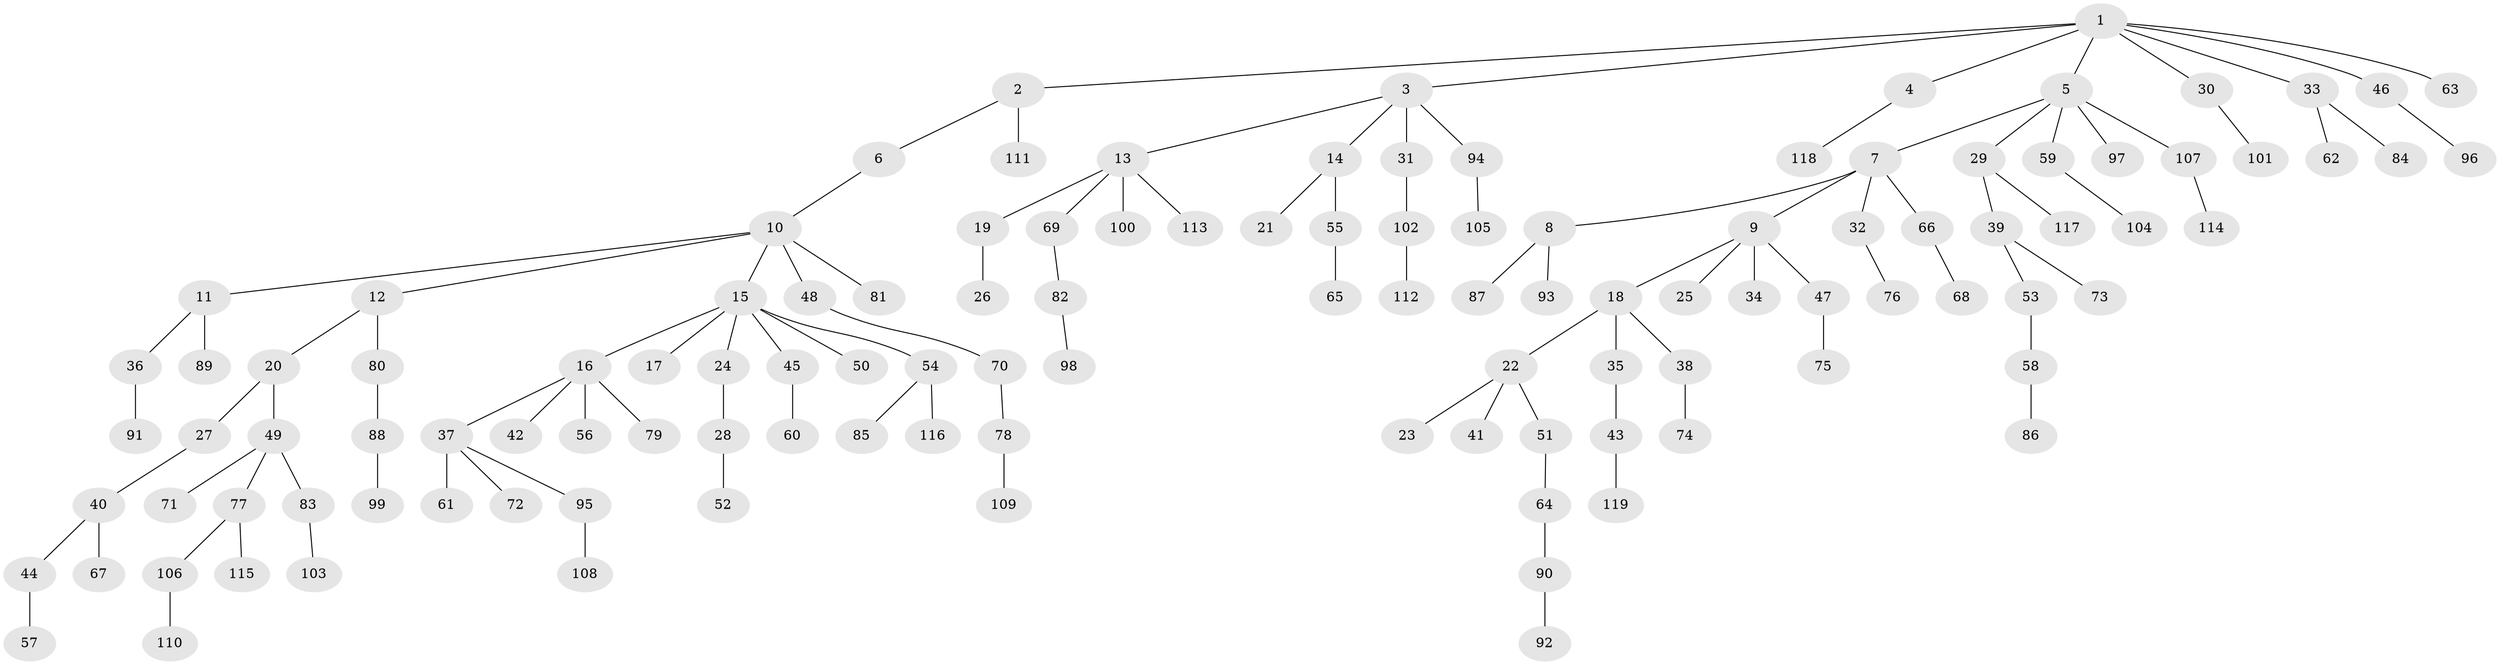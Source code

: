 // Generated by graph-tools (version 1.1) at 2025/11/02/27/25 16:11:26]
// undirected, 119 vertices, 118 edges
graph export_dot {
graph [start="1"]
  node [color=gray90,style=filled];
  1;
  2;
  3;
  4;
  5;
  6;
  7;
  8;
  9;
  10;
  11;
  12;
  13;
  14;
  15;
  16;
  17;
  18;
  19;
  20;
  21;
  22;
  23;
  24;
  25;
  26;
  27;
  28;
  29;
  30;
  31;
  32;
  33;
  34;
  35;
  36;
  37;
  38;
  39;
  40;
  41;
  42;
  43;
  44;
  45;
  46;
  47;
  48;
  49;
  50;
  51;
  52;
  53;
  54;
  55;
  56;
  57;
  58;
  59;
  60;
  61;
  62;
  63;
  64;
  65;
  66;
  67;
  68;
  69;
  70;
  71;
  72;
  73;
  74;
  75;
  76;
  77;
  78;
  79;
  80;
  81;
  82;
  83;
  84;
  85;
  86;
  87;
  88;
  89;
  90;
  91;
  92;
  93;
  94;
  95;
  96;
  97;
  98;
  99;
  100;
  101;
  102;
  103;
  104;
  105;
  106;
  107;
  108;
  109;
  110;
  111;
  112;
  113;
  114;
  115;
  116;
  117;
  118;
  119;
  1 -- 2;
  1 -- 3;
  1 -- 4;
  1 -- 5;
  1 -- 30;
  1 -- 33;
  1 -- 46;
  1 -- 63;
  2 -- 6;
  2 -- 111;
  3 -- 13;
  3 -- 14;
  3 -- 31;
  3 -- 94;
  4 -- 118;
  5 -- 7;
  5 -- 29;
  5 -- 59;
  5 -- 97;
  5 -- 107;
  6 -- 10;
  7 -- 8;
  7 -- 9;
  7 -- 32;
  7 -- 66;
  8 -- 87;
  8 -- 93;
  9 -- 18;
  9 -- 25;
  9 -- 34;
  9 -- 47;
  10 -- 11;
  10 -- 12;
  10 -- 15;
  10 -- 48;
  10 -- 81;
  11 -- 36;
  11 -- 89;
  12 -- 20;
  12 -- 80;
  13 -- 19;
  13 -- 69;
  13 -- 100;
  13 -- 113;
  14 -- 21;
  14 -- 55;
  15 -- 16;
  15 -- 17;
  15 -- 24;
  15 -- 45;
  15 -- 50;
  15 -- 54;
  16 -- 37;
  16 -- 42;
  16 -- 56;
  16 -- 79;
  18 -- 22;
  18 -- 35;
  18 -- 38;
  19 -- 26;
  20 -- 27;
  20 -- 49;
  22 -- 23;
  22 -- 41;
  22 -- 51;
  24 -- 28;
  27 -- 40;
  28 -- 52;
  29 -- 39;
  29 -- 117;
  30 -- 101;
  31 -- 102;
  32 -- 76;
  33 -- 62;
  33 -- 84;
  35 -- 43;
  36 -- 91;
  37 -- 61;
  37 -- 72;
  37 -- 95;
  38 -- 74;
  39 -- 53;
  39 -- 73;
  40 -- 44;
  40 -- 67;
  43 -- 119;
  44 -- 57;
  45 -- 60;
  46 -- 96;
  47 -- 75;
  48 -- 70;
  49 -- 71;
  49 -- 77;
  49 -- 83;
  51 -- 64;
  53 -- 58;
  54 -- 85;
  54 -- 116;
  55 -- 65;
  58 -- 86;
  59 -- 104;
  64 -- 90;
  66 -- 68;
  69 -- 82;
  70 -- 78;
  77 -- 106;
  77 -- 115;
  78 -- 109;
  80 -- 88;
  82 -- 98;
  83 -- 103;
  88 -- 99;
  90 -- 92;
  94 -- 105;
  95 -- 108;
  102 -- 112;
  106 -- 110;
  107 -- 114;
}
